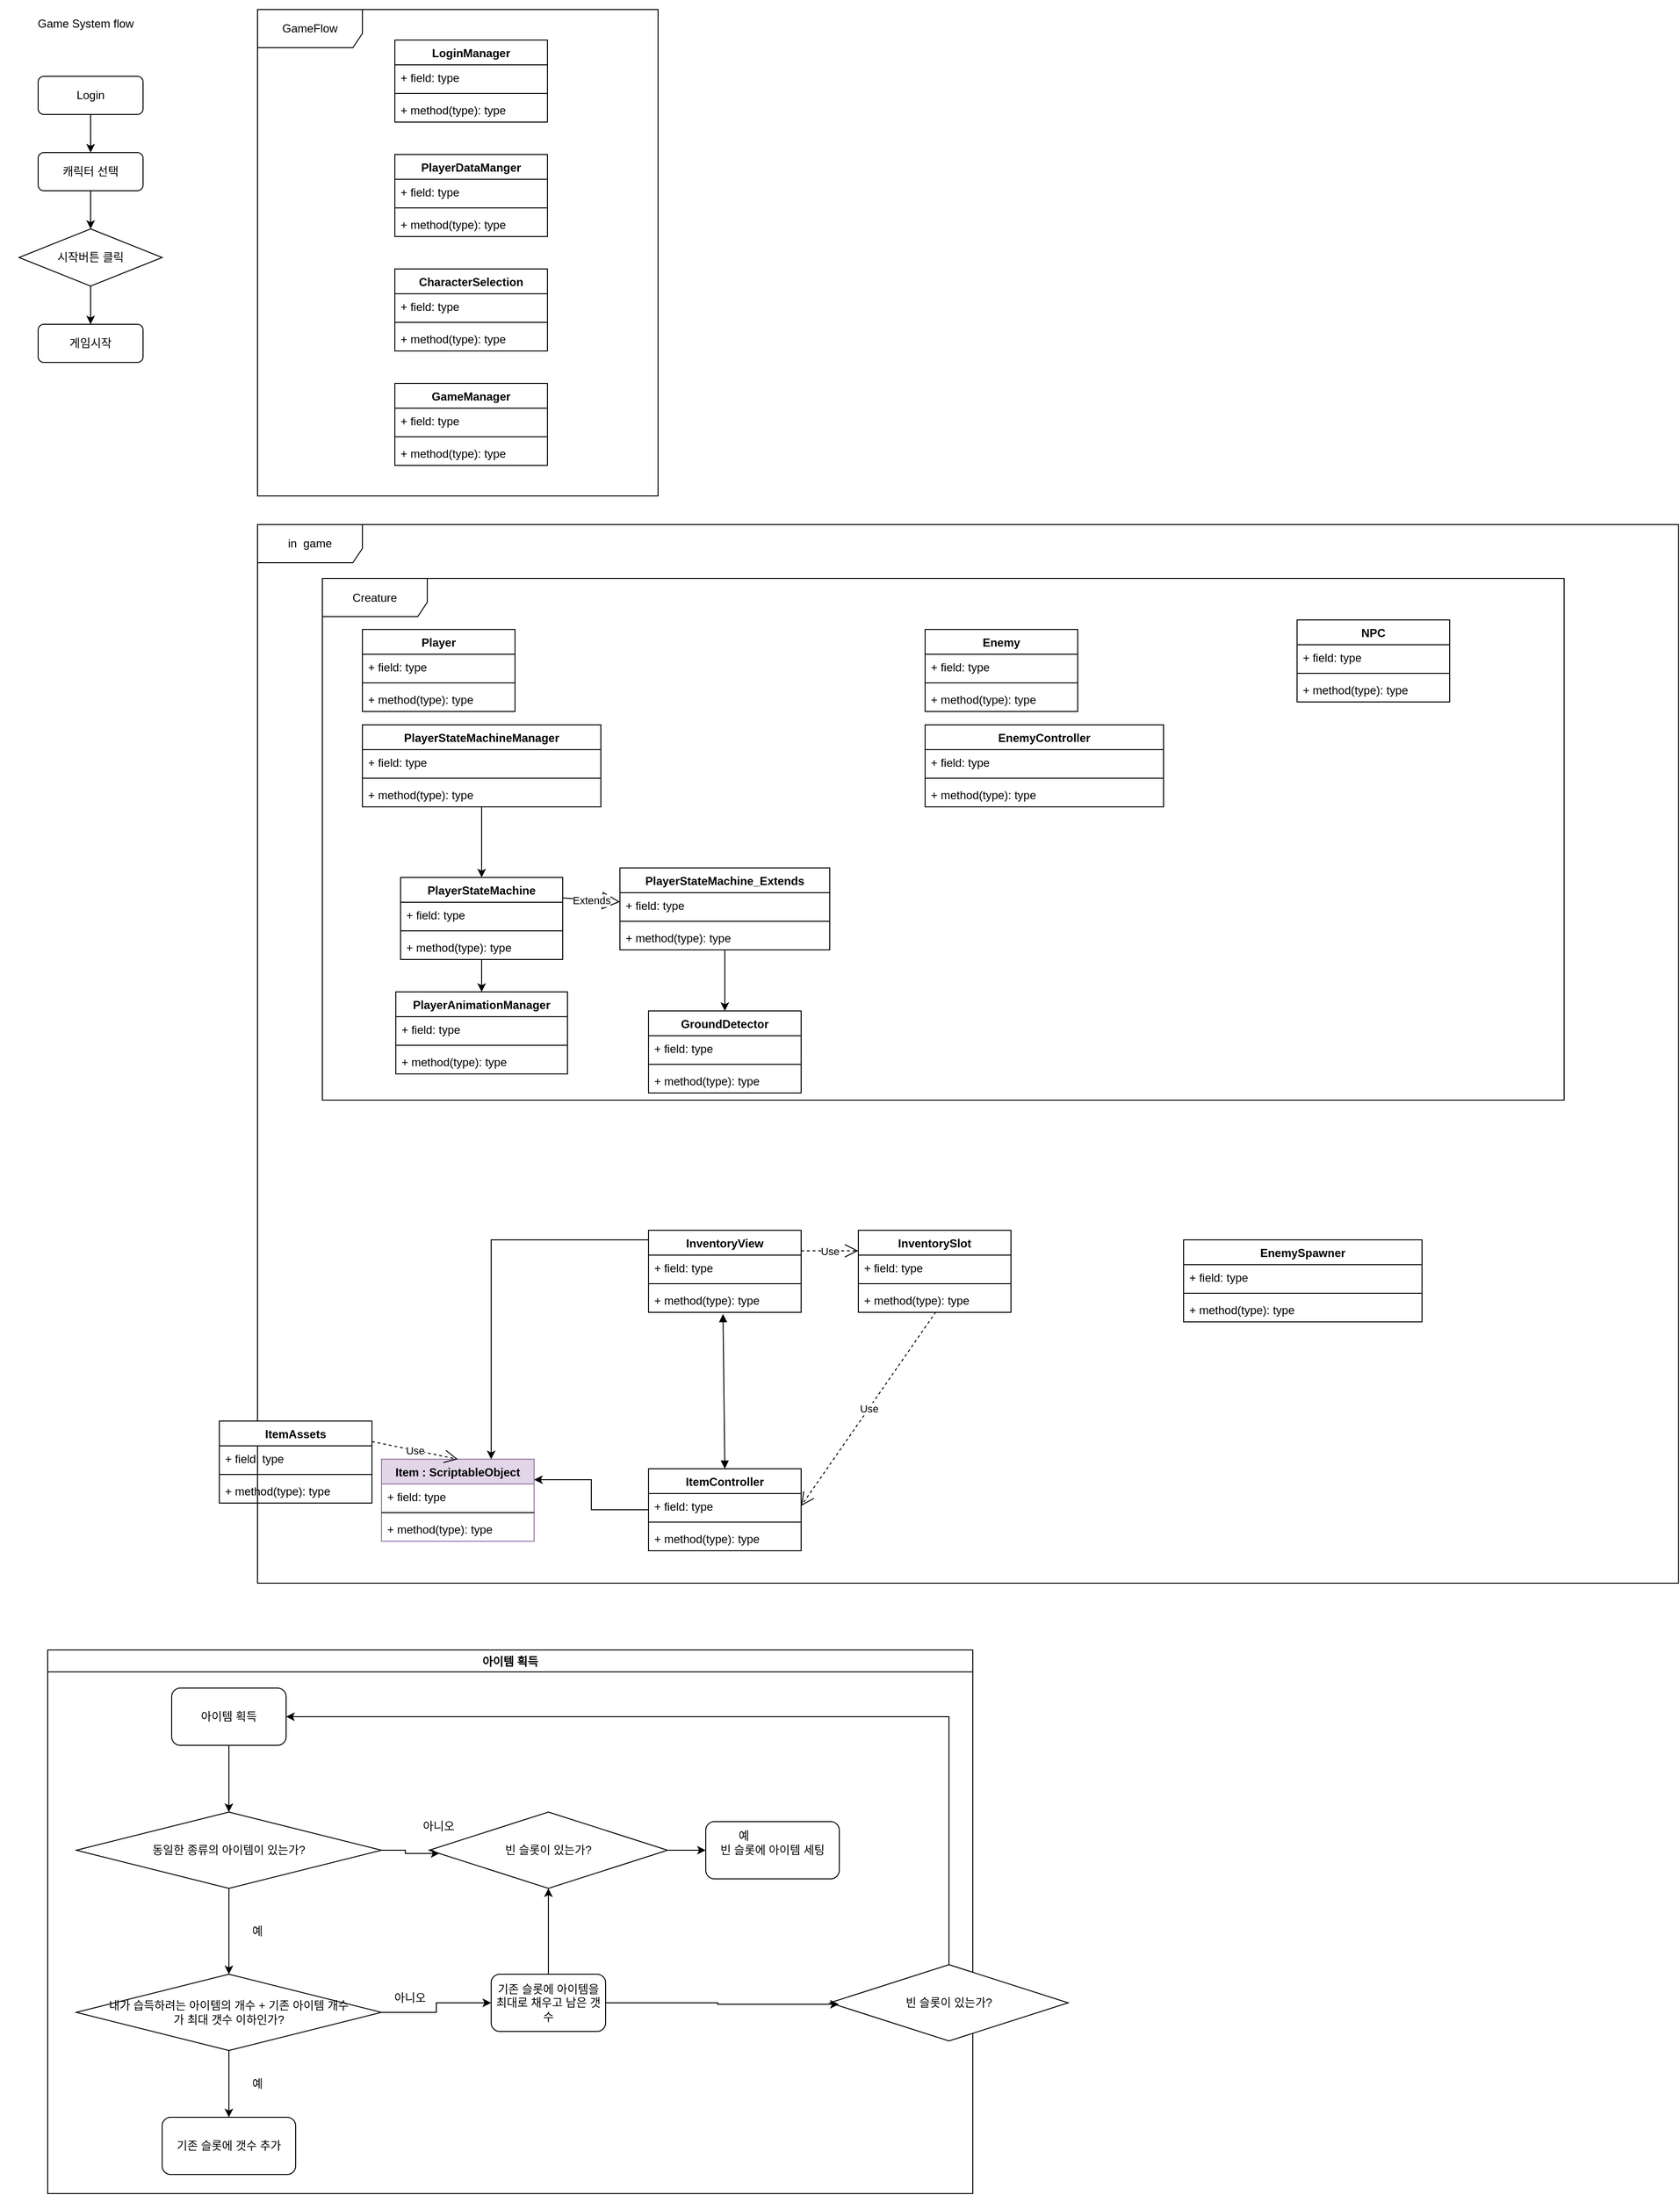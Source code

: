 <mxfile version="17.4.6" type="device"><diagram id="a5DChv7jnLbpNQii9fvB" name="Page-1"><mxGraphModel dx="920" dy="551" grid="1" gridSize="10" guides="1" tooltips="1" connect="1" arrows="1" fold="1" page="1" pageScale="1" pageWidth="827" pageHeight="1169" math="0" shadow="0"><root><mxCell id="0"/><mxCell id="1" parent="0"/><mxCell id="7rKKPBtR_wpKaob-HCHp-24" value="아이템 획득" style="swimlane;" vertex="1" parent="1"><mxGeometry x="50" y="1730" width="970" height="570" as="geometry"/></mxCell><mxCell id="7rKKPBtR_wpKaob-HCHp-29" value="빈 슬롯이 있는가?" style="rhombus;whiteSpace=wrap;html=1;" vertex="1" parent="7rKKPBtR_wpKaob-HCHp-24"><mxGeometry x="820" y="330" width="250" height="80" as="geometry"/></mxCell><mxCell id="7rKKPBtR_wpKaob-HCHp-6" value="빈 슬롯이 있는가?" style="rhombus;whiteSpace=wrap;html=1;" vertex="1" parent="7rKKPBtR_wpKaob-HCHp-24"><mxGeometry x="400" y="170" width="250" height="80" as="geometry"/></mxCell><mxCell id="7rKKPBtR_wpKaob-HCHp-15" value="빈 슬롯에 아이템 세팅" style="rounded=1;whiteSpace=wrap;html=1;" vertex="1" parent="7rKKPBtR_wpKaob-HCHp-24"><mxGeometry x="690" y="180" width="140" height="60" as="geometry"/></mxCell><mxCell id="7rKKPBtR_wpKaob-HCHp-16" style="edgeStyle=orthogonalEdgeStyle;rounded=0;orthogonalLoop=1;jettySize=auto;html=1;entryX=0;entryY=0.5;entryDx=0;entryDy=0;" edge="1" parent="7rKKPBtR_wpKaob-HCHp-24" source="7rKKPBtR_wpKaob-HCHp-6" target="7rKKPBtR_wpKaob-HCHp-15"><mxGeometry relative="1" as="geometry"/></mxCell><mxCell id="7rKKPBtR_wpKaob-HCHp-10" value="기존 슬롯에 아이템을 최대로 채우고 남은 갯수" style="rounded=1;whiteSpace=wrap;html=1;" vertex="1" parent="7rKKPBtR_wpKaob-HCHp-24"><mxGeometry x="465" y="340" width="120" height="60" as="geometry"/></mxCell><mxCell id="7rKKPBtR_wpKaob-HCHp-12" style="edgeStyle=orthogonalEdgeStyle;rounded=0;orthogonalLoop=1;jettySize=auto;html=1;entryX=0.5;entryY=1;entryDx=0;entryDy=0;" edge="1" parent="7rKKPBtR_wpKaob-HCHp-24" source="7rKKPBtR_wpKaob-HCHp-10" target="7rKKPBtR_wpKaob-HCHp-6"><mxGeometry relative="1" as="geometry"/></mxCell><mxCell id="7rKKPBtR_wpKaob-HCHp-30" style="edgeStyle=orthogonalEdgeStyle;rounded=0;orthogonalLoop=1;jettySize=auto;html=1;entryX=0.038;entryY=0.519;entryDx=0;entryDy=0;entryPerimeter=0;" edge="1" parent="7rKKPBtR_wpKaob-HCHp-24" source="7rKKPBtR_wpKaob-HCHp-10" target="7rKKPBtR_wpKaob-HCHp-29"><mxGeometry relative="1" as="geometry"/></mxCell><mxCell id="1uTLxxm6l0sIbEffH_p1-37" value="in&amp;nbsp; game" style="shape=umlFrame;whiteSpace=wrap;html=1;width=110;height=40;" parent="1" vertex="1"><mxGeometry x="270" y="550" width="1490" height="1110" as="geometry"/></mxCell><mxCell id="1uTLxxm6l0sIbEffH_p1-93" value="Creature" style="shape=umlFrame;whiteSpace=wrap;html=1;width=110;height=40;" parent="1" vertex="1"><mxGeometry x="338" y="606.5" width="1302" height="547" as="geometry"/></mxCell><mxCell id="1uTLxxm6l0sIbEffH_p1-36" value="GameFlow" style="shape=umlFrame;whiteSpace=wrap;html=1;width=110;height=40;" parent="1" vertex="1"><mxGeometry x="270" y="10" width="420" height="510" as="geometry"/></mxCell><mxCell id="1uTLxxm6l0sIbEffH_p1-5" value="Game System flow" style="text;html=1;strokeColor=none;fillColor=none;align=center;verticalAlign=middle;whiteSpace=wrap;rounded=0;" parent="1" vertex="1"><mxGeometry width="180" height="50" as="geometry"/></mxCell><mxCell id="1uTLxxm6l0sIbEffH_p1-8" value="" style="edgeStyle=orthogonalEdgeStyle;rounded=0;orthogonalLoop=1;jettySize=auto;html=1;" parent="1" source="1uTLxxm6l0sIbEffH_p1-6" target="1uTLxxm6l0sIbEffH_p1-7" edge="1"><mxGeometry relative="1" as="geometry"/></mxCell><mxCell id="1uTLxxm6l0sIbEffH_p1-6" value="Login" style="rounded=1;whiteSpace=wrap;html=1;" parent="1" vertex="1"><mxGeometry x="40" y="80" width="110" height="40" as="geometry"/></mxCell><mxCell id="1uTLxxm6l0sIbEffH_p1-10" value="" style="edgeStyle=orthogonalEdgeStyle;rounded=0;orthogonalLoop=1;jettySize=auto;html=1;" parent="1" source="1uTLxxm6l0sIbEffH_p1-7" edge="1"><mxGeometry relative="1" as="geometry"><mxPoint x="95" y="240" as="targetPoint"/></mxGeometry></mxCell><mxCell id="1uTLxxm6l0sIbEffH_p1-7" value="캐릭터 선택" style="rounded=1;whiteSpace=wrap;html=1;" parent="1" vertex="1"><mxGeometry x="40" y="160" width="110" height="40" as="geometry"/></mxCell><mxCell id="1uTLxxm6l0sIbEffH_p1-11" value="게임시작" style="rounded=1;whiteSpace=wrap;html=1;" parent="1" vertex="1"><mxGeometry x="40" y="340" width="110" height="40" as="geometry"/></mxCell><mxCell id="1uTLxxm6l0sIbEffH_p1-13" value="" style="edgeStyle=orthogonalEdgeStyle;rounded=0;orthogonalLoop=1;jettySize=auto;html=1;" parent="1" source="1uTLxxm6l0sIbEffH_p1-12" target="1uTLxxm6l0sIbEffH_p1-11" edge="1"><mxGeometry relative="1" as="geometry"/></mxCell><mxCell id="1uTLxxm6l0sIbEffH_p1-12" value="시작버튼 클릭" style="rhombus;whiteSpace=wrap;html=1;" parent="1" vertex="1"><mxGeometry x="20" y="240" width="150" height="60" as="geometry"/></mxCell><mxCell id="1uTLxxm6l0sIbEffH_p1-15" value="LoginManager" style="swimlane;fontStyle=1;align=center;verticalAlign=top;childLayout=stackLayout;horizontal=1;startSize=26;horizontalStack=0;resizeParent=1;resizeParentMax=0;resizeLast=0;collapsible=1;marginBottom=0;" parent="1" vertex="1"><mxGeometry x="414" y="42" width="160" height="86" as="geometry"/></mxCell><mxCell id="1uTLxxm6l0sIbEffH_p1-16" value="+ field: type" style="text;strokeColor=none;fillColor=none;align=left;verticalAlign=top;spacingLeft=4;spacingRight=4;overflow=hidden;rotatable=0;points=[[0,0.5],[1,0.5]];portConstraint=eastwest;" parent="1uTLxxm6l0sIbEffH_p1-15" vertex="1"><mxGeometry y="26" width="160" height="26" as="geometry"/></mxCell><mxCell id="1uTLxxm6l0sIbEffH_p1-17" value="" style="line;strokeWidth=1;fillColor=none;align=left;verticalAlign=middle;spacingTop=-1;spacingLeft=3;spacingRight=3;rotatable=0;labelPosition=right;points=[];portConstraint=eastwest;" parent="1uTLxxm6l0sIbEffH_p1-15" vertex="1"><mxGeometry y="52" width="160" height="8" as="geometry"/></mxCell><mxCell id="1uTLxxm6l0sIbEffH_p1-18" value="+ method(type): type" style="text;strokeColor=none;fillColor=none;align=left;verticalAlign=top;spacingLeft=4;spacingRight=4;overflow=hidden;rotatable=0;points=[[0,0.5],[1,0.5]];portConstraint=eastwest;" parent="1uTLxxm6l0sIbEffH_p1-15" vertex="1"><mxGeometry y="60" width="160" height="26" as="geometry"/></mxCell><mxCell id="1uTLxxm6l0sIbEffH_p1-19" value="CharacterSelection" style="swimlane;fontStyle=1;align=center;verticalAlign=top;childLayout=stackLayout;horizontal=1;startSize=26;horizontalStack=0;resizeParent=1;resizeParentMax=0;resizeLast=0;collapsible=1;marginBottom=0;" parent="1" vertex="1"><mxGeometry x="414" y="282" width="160" height="86" as="geometry"/></mxCell><mxCell id="1uTLxxm6l0sIbEffH_p1-20" value="+ field: type" style="text;strokeColor=none;fillColor=none;align=left;verticalAlign=top;spacingLeft=4;spacingRight=4;overflow=hidden;rotatable=0;points=[[0,0.5],[1,0.5]];portConstraint=eastwest;" parent="1uTLxxm6l0sIbEffH_p1-19" vertex="1"><mxGeometry y="26" width="160" height="26" as="geometry"/></mxCell><mxCell id="1uTLxxm6l0sIbEffH_p1-21" value="" style="line;strokeWidth=1;fillColor=none;align=left;verticalAlign=middle;spacingTop=-1;spacingLeft=3;spacingRight=3;rotatable=0;labelPosition=right;points=[];portConstraint=eastwest;" parent="1uTLxxm6l0sIbEffH_p1-19" vertex="1"><mxGeometry y="52" width="160" height="8" as="geometry"/></mxCell><mxCell id="1uTLxxm6l0sIbEffH_p1-22" value="+ method(type): type" style="text;strokeColor=none;fillColor=none;align=left;verticalAlign=top;spacingLeft=4;spacingRight=4;overflow=hidden;rotatable=0;points=[[0,0.5],[1,0.5]];portConstraint=eastwest;" parent="1uTLxxm6l0sIbEffH_p1-19" vertex="1"><mxGeometry y="60" width="160" height="26" as="geometry"/></mxCell><mxCell id="1uTLxxm6l0sIbEffH_p1-23" value="GameManager" style="swimlane;fontStyle=1;align=center;verticalAlign=top;childLayout=stackLayout;horizontal=1;startSize=26;horizontalStack=0;resizeParent=1;resizeParentMax=0;resizeLast=0;collapsible=1;marginBottom=0;" parent="1" vertex="1"><mxGeometry x="414" y="402" width="160" height="86" as="geometry"/></mxCell><mxCell id="1uTLxxm6l0sIbEffH_p1-24" value="+ field: type" style="text;strokeColor=none;fillColor=none;align=left;verticalAlign=top;spacingLeft=4;spacingRight=4;overflow=hidden;rotatable=0;points=[[0,0.5],[1,0.5]];portConstraint=eastwest;" parent="1uTLxxm6l0sIbEffH_p1-23" vertex="1"><mxGeometry y="26" width="160" height="26" as="geometry"/></mxCell><mxCell id="1uTLxxm6l0sIbEffH_p1-25" value="" style="line;strokeWidth=1;fillColor=none;align=left;verticalAlign=middle;spacingTop=-1;spacingLeft=3;spacingRight=3;rotatable=0;labelPosition=right;points=[];portConstraint=eastwest;" parent="1uTLxxm6l0sIbEffH_p1-23" vertex="1"><mxGeometry y="52" width="160" height="8" as="geometry"/></mxCell><mxCell id="1uTLxxm6l0sIbEffH_p1-26" value="+ method(type): type" style="text;strokeColor=none;fillColor=none;align=left;verticalAlign=top;spacingLeft=4;spacingRight=4;overflow=hidden;rotatable=0;points=[[0,0.5],[1,0.5]];portConstraint=eastwest;" parent="1uTLxxm6l0sIbEffH_p1-23" vertex="1"><mxGeometry y="60" width="160" height="26" as="geometry"/></mxCell><mxCell id="1uTLxxm6l0sIbEffH_p1-32" value="PlayerDataManger" style="swimlane;fontStyle=1;align=center;verticalAlign=top;childLayout=stackLayout;horizontal=1;startSize=26;horizontalStack=0;resizeParent=1;resizeParentMax=0;resizeLast=0;collapsible=1;marginBottom=0;" parent="1" vertex="1"><mxGeometry x="414" y="162" width="160" height="86" as="geometry"/></mxCell><mxCell id="1uTLxxm6l0sIbEffH_p1-33" value="+ field: type" style="text;strokeColor=none;fillColor=none;align=left;verticalAlign=top;spacingLeft=4;spacingRight=4;overflow=hidden;rotatable=0;points=[[0,0.5],[1,0.5]];portConstraint=eastwest;" parent="1uTLxxm6l0sIbEffH_p1-32" vertex="1"><mxGeometry y="26" width="160" height="26" as="geometry"/></mxCell><mxCell id="1uTLxxm6l0sIbEffH_p1-34" value="" style="line;strokeWidth=1;fillColor=none;align=left;verticalAlign=middle;spacingTop=-1;spacingLeft=3;spacingRight=3;rotatable=0;labelPosition=right;points=[];portConstraint=eastwest;" parent="1uTLxxm6l0sIbEffH_p1-32" vertex="1"><mxGeometry y="52" width="160" height="8" as="geometry"/></mxCell><mxCell id="1uTLxxm6l0sIbEffH_p1-35" value="+ method(type): type" style="text;strokeColor=none;fillColor=none;align=left;verticalAlign=top;spacingLeft=4;spacingRight=4;overflow=hidden;rotatable=0;points=[[0,0.5],[1,0.5]];portConstraint=eastwest;" parent="1uTLxxm6l0sIbEffH_p1-32" vertex="1"><mxGeometry y="60" width="160" height="26" as="geometry"/></mxCell><mxCell id="1uTLxxm6l0sIbEffH_p1-38" value="Player" style="swimlane;fontStyle=1;align=center;verticalAlign=top;childLayout=stackLayout;horizontal=1;startSize=26;horizontalStack=0;resizeParent=1;resizeParentMax=0;resizeLast=0;collapsible=1;marginBottom=0;" parent="1" vertex="1"><mxGeometry x="380" y="660" width="160" height="86" as="geometry"/></mxCell><mxCell id="1uTLxxm6l0sIbEffH_p1-39" value="+ field: type" style="text;strokeColor=none;fillColor=none;align=left;verticalAlign=top;spacingLeft=4;spacingRight=4;overflow=hidden;rotatable=0;points=[[0,0.5],[1,0.5]];portConstraint=eastwest;" parent="1uTLxxm6l0sIbEffH_p1-38" vertex="1"><mxGeometry y="26" width="160" height="26" as="geometry"/></mxCell><mxCell id="1uTLxxm6l0sIbEffH_p1-40" value="" style="line;strokeWidth=1;fillColor=none;align=left;verticalAlign=middle;spacingTop=-1;spacingLeft=3;spacingRight=3;rotatable=0;labelPosition=right;points=[];portConstraint=eastwest;" parent="1uTLxxm6l0sIbEffH_p1-38" vertex="1"><mxGeometry y="52" width="160" height="8" as="geometry"/></mxCell><mxCell id="1uTLxxm6l0sIbEffH_p1-41" value="+ method(type): type" style="text;strokeColor=none;fillColor=none;align=left;verticalAlign=top;spacingLeft=4;spacingRight=4;overflow=hidden;rotatable=0;points=[[0,0.5],[1,0.5]];portConstraint=eastwest;" parent="1uTLxxm6l0sIbEffH_p1-38" vertex="1"><mxGeometry y="60" width="160" height="26" as="geometry"/></mxCell><mxCell id="1uTLxxm6l0sIbEffH_p1-56" style="edgeStyle=orthogonalEdgeStyle;rounded=0;orthogonalLoop=1;jettySize=auto;html=1;entryX=0.5;entryY=0;entryDx=0;entryDy=0;" parent="1" source="1uTLxxm6l0sIbEffH_p1-42" target="1uTLxxm6l0sIbEffH_p1-46" edge="1"><mxGeometry relative="1" as="geometry"/></mxCell><mxCell id="1uTLxxm6l0sIbEffH_p1-42" value="PlayerStateMachineManager" style="swimlane;fontStyle=1;align=center;verticalAlign=top;childLayout=stackLayout;horizontal=1;startSize=26;horizontalStack=0;resizeParent=1;resizeParentMax=0;resizeLast=0;collapsible=1;marginBottom=0;" parent="1" vertex="1"><mxGeometry x="380" y="760" width="250" height="86" as="geometry"/></mxCell><mxCell id="1uTLxxm6l0sIbEffH_p1-43" value="+ field: type" style="text;strokeColor=none;fillColor=none;align=left;verticalAlign=top;spacingLeft=4;spacingRight=4;overflow=hidden;rotatable=0;points=[[0,0.5],[1,0.5]];portConstraint=eastwest;" parent="1uTLxxm6l0sIbEffH_p1-42" vertex="1"><mxGeometry y="26" width="250" height="26" as="geometry"/></mxCell><mxCell id="1uTLxxm6l0sIbEffH_p1-44" value="" style="line;strokeWidth=1;fillColor=none;align=left;verticalAlign=middle;spacingTop=-1;spacingLeft=3;spacingRight=3;rotatable=0;labelPosition=right;points=[];portConstraint=eastwest;" parent="1uTLxxm6l0sIbEffH_p1-42" vertex="1"><mxGeometry y="52" width="250" height="8" as="geometry"/></mxCell><mxCell id="1uTLxxm6l0sIbEffH_p1-45" value="+ method(type): type" style="text;strokeColor=none;fillColor=none;align=left;verticalAlign=top;spacingLeft=4;spacingRight=4;overflow=hidden;rotatable=0;points=[[0,0.5],[1,0.5]];portConstraint=eastwest;" parent="1uTLxxm6l0sIbEffH_p1-42" vertex="1"><mxGeometry y="60" width="250" height="26" as="geometry"/></mxCell><mxCell id="1uTLxxm6l0sIbEffH_p1-62" style="edgeStyle=orthogonalEdgeStyle;rounded=0;orthogonalLoop=1;jettySize=auto;html=1;" parent="1" source="1uTLxxm6l0sIbEffH_p1-46" target="1uTLxxm6l0sIbEffH_p1-57" edge="1"><mxGeometry relative="1" as="geometry"/></mxCell><mxCell id="1uTLxxm6l0sIbEffH_p1-46" value="PlayerStateMachine" style="swimlane;fontStyle=1;align=center;verticalAlign=top;childLayout=stackLayout;horizontal=1;startSize=26;horizontalStack=0;resizeParent=1;resizeParentMax=0;resizeLast=0;collapsible=1;marginBottom=0;" parent="1" vertex="1"><mxGeometry x="420" y="920" width="170" height="86" as="geometry"/></mxCell><mxCell id="1uTLxxm6l0sIbEffH_p1-47" value="+ field: type" style="text;strokeColor=none;fillColor=none;align=left;verticalAlign=top;spacingLeft=4;spacingRight=4;overflow=hidden;rotatable=0;points=[[0,0.5],[1,0.5]];portConstraint=eastwest;" parent="1uTLxxm6l0sIbEffH_p1-46" vertex="1"><mxGeometry y="26" width="170" height="26" as="geometry"/></mxCell><mxCell id="1uTLxxm6l0sIbEffH_p1-48" value="" style="line;strokeWidth=1;fillColor=none;align=left;verticalAlign=middle;spacingTop=-1;spacingLeft=3;spacingRight=3;rotatable=0;labelPosition=right;points=[];portConstraint=eastwest;" parent="1uTLxxm6l0sIbEffH_p1-46" vertex="1"><mxGeometry y="52" width="170" height="8" as="geometry"/></mxCell><mxCell id="1uTLxxm6l0sIbEffH_p1-49" value="+ method(type): type" style="text;strokeColor=none;fillColor=none;align=left;verticalAlign=top;spacingLeft=4;spacingRight=4;overflow=hidden;rotatable=0;points=[[0,0.5],[1,0.5]];portConstraint=eastwest;" parent="1uTLxxm6l0sIbEffH_p1-46" vertex="1"><mxGeometry y="60" width="170" height="26" as="geometry"/></mxCell><mxCell id="1uTLxxm6l0sIbEffH_p1-72" style="edgeStyle=orthogonalEdgeStyle;rounded=0;orthogonalLoop=1;jettySize=auto;html=1;entryX=0.5;entryY=0;entryDx=0;entryDy=0;" parent="1" source="1uTLxxm6l0sIbEffH_p1-50" target="1uTLxxm6l0sIbEffH_p1-63" edge="1"><mxGeometry relative="1" as="geometry"/></mxCell><mxCell id="1uTLxxm6l0sIbEffH_p1-50" value="PlayerStateMachine_Extends" style="swimlane;fontStyle=1;align=center;verticalAlign=top;childLayout=stackLayout;horizontal=1;startSize=26;horizontalStack=0;resizeParent=1;resizeParentMax=0;resizeLast=0;collapsible=1;marginBottom=0;" parent="1" vertex="1"><mxGeometry x="650" y="910" width="220" height="86" as="geometry"/></mxCell><mxCell id="1uTLxxm6l0sIbEffH_p1-51" value="+ field: type" style="text;strokeColor=none;fillColor=none;align=left;verticalAlign=top;spacingLeft=4;spacingRight=4;overflow=hidden;rotatable=0;points=[[0,0.5],[1,0.5]];portConstraint=eastwest;" parent="1uTLxxm6l0sIbEffH_p1-50" vertex="1"><mxGeometry y="26" width="220" height="26" as="geometry"/></mxCell><mxCell id="1uTLxxm6l0sIbEffH_p1-52" value="" style="line;strokeWidth=1;fillColor=none;align=left;verticalAlign=middle;spacingTop=-1;spacingLeft=3;spacingRight=3;rotatable=0;labelPosition=right;points=[];portConstraint=eastwest;" parent="1uTLxxm6l0sIbEffH_p1-50" vertex="1"><mxGeometry y="52" width="220" height="8" as="geometry"/></mxCell><mxCell id="1uTLxxm6l0sIbEffH_p1-53" value="+ method(type): type" style="text;strokeColor=none;fillColor=none;align=left;verticalAlign=top;spacingLeft=4;spacingRight=4;overflow=hidden;rotatable=0;points=[[0,0.5],[1,0.5]];portConstraint=eastwest;" parent="1uTLxxm6l0sIbEffH_p1-50" vertex="1"><mxGeometry y="60" width="220" height="26" as="geometry"/></mxCell><mxCell id="1uTLxxm6l0sIbEffH_p1-54" value="Extends" style="endArrow=block;endSize=16;endFill=0;html=1;rounded=0;exitX=1;exitY=0.25;exitDx=0;exitDy=0;" parent="1" source="1uTLxxm6l0sIbEffH_p1-46" target="1uTLxxm6l0sIbEffH_p1-50" edge="1"><mxGeometry width="160" relative="1" as="geometry"><mxPoint x="630" y="900" as="sourcePoint"/><mxPoint x="790" y="900" as="targetPoint"/></mxGeometry></mxCell><mxCell id="1uTLxxm6l0sIbEffH_p1-57" value="PlayerAnimationManager" style="swimlane;fontStyle=1;align=center;verticalAlign=top;childLayout=stackLayout;horizontal=1;startSize=26;horizontalStack=0;resizeParent=1;resizeParentMax=0;resizeLast=0;collapsible=1;marginBottom=0;" parent="1" vertex="1"><mxGeometry x="415" y="1040" width="180" height="86" as="geometry"/></mxCell><mxCell id="1uTLxxm6l0sIbEffH_p1-58" value="+ field: type" style="text;strokeColor=none;fillColor=none;align=left;verticalAlign=top;spacingLeft=4;spacingRight=4;overflow=hidden;rotatable=0;points=[[0,0.5],[1,0.5]];portConstraint=eastwest;" parent="1uTLxxm6l0sIbEffH_p1-57" vertex="1"><mxGeometry y="26" width="180" height="26" as="geometry"/></mxCell><mxCell id="1uTLxxm6l0sIbEffH_p1-59" value="" style="line;strokeWidth=1;fillColor=none;align=left;verticalAlign=middle;spacingTop=-1;spacingLeft=3;spacingRight=3;rotatable=0;labelPosition=right;points=[];portConstraint=eastwest;" parent="1uTLxxm6l0sIbEffH_p1-57" vertex="1"><mxGeometry y="52" width="180" height="8" as="geometry"/></mxCell><mxCell id="1uTLxxm6l0sIbEffH_p1-60" value="+ method(type): type" style="text;strokeColor=none;fillColor=none;align=left;verticalAlign=top;spacingLeft=4;spacingRight=4;overflow=hidden;rotatable=0;points=[[0,0.5],[1,0.5]];portConstraint=eastwest;" parent="1uTLxxm6l0sIbEffH_p1-57" vertex="1"><mxGeometry y="60" width="180" height="26" as="geometry"/></mxCell><mxCell id="1uTLxxm6l0sIbEffH_p1-63" value="GroundDetector" style="swimlane;fontStyle=1;align=center;verticalAlign=top;childLayout=stackLayout;horizontal=1;startSize=26;horizontalStack=0;resizeParent=1;resizeParentMax=0;resizeLast=0;collapsible=1;marginBottom=0;" parent="1" vertex="1"><mxGeometry x="680" y="1060" width="160" height="86" as="geometry"/></mxCell><mxCell id="1uTLxxm6l0sIbEffH_p1-64" value="+ field: type" style="text;strokeColor=none;fillColor=none;align=left;verticalAlign=top;spacingLeft=4;spacingRight=4;overflow=hidden;rotatable=0;points=[[0,0.5],[1,0.5]];portConstraint=eastwest;" parent="1uTLxxm6l0sIbEffH_p1-63" vertex="1"><mxGeometry y="26" width="160" height="26" as="geometry"/></mxCell><mxCell id="1uTLxxm6l0sIbEffH_p1-65" value="" style="line;strokeWidth=1;fillColor=none;align=left;verticalAlign=middle;spacingTop=-1;spacingLeft=3;spacingRight=3;rotatable=0;labelPosition=right;points=[];portConstraint=eastwest;" parent="1uTLxxm6l0sIbEffH_p1-63" vertex="1"><mxGeometry y="52" width="160" height="8" as="geometry"/></mxCell><mxCell id="1uTLxxm6l0sIbEffH_p1-66" value="+ method(type): type" style="text;strokeColor=none;fillColor=none;align=left;verticalAlign=top;spacingLeft=4;spacingRight=4;overflow=hidden;rotatable=0;points=[[0,0.5],[1,0.5]];portConstraint=eastwest;" parent="1uTLxxm6l0sIbEffH_p1-63" vertex="1"><mxGeometry y="60" width="160" height="26" as="geometry"/></mxCell><mxCell id="1uTLxxm6l0sIbEffH_p1-73" value="Enemy" style="swimlane;fontStyle=1;align=center;verticalAlign=top;childLayout=stackLayout;horizontal=1;startSize=26;horizontalStack=0;resizeParent=1;resizeParentMax=0;resizeLast=0;collapsible=1;marginBottom=0;" parent="1" vertex="1"><mxGeometry x="970" y="660" width="160" height="86" as="geometry"/></mxCell><mxCell id="1uTLxxm6l0sIbEffH_p1-74" value="+ field: type" style="text;strokeColor=none;fillColor=none;align=left;verticalAlign=top;spacingLeft=4;spacingRight=4;overflow=hidden;rotatable=0;points=[[0,0.5],[1,0.5]];portConstraint=eastwest;" parent="1uTLxxm6l0sIbEffH_p1-73" vertex="1"><mxGeometry y="26" width="160" height="26" as="geometry"/></mxCell><mxCell id="1uTLxxm6l0sIbEffH_p1-75" value="" style="line;strokeWidth=1;fillColor=none;align=left;verticalAlign=middle;spacingTop=-1;spacingLeft=3;spacingRight=3;rotatable=0;labelPosition=right;points=[];portConstraint=eastwest;" parent="1uTLxxm6l0sIbEffH_p1-73" vertex="1"><mxGeometry y="52" width="160" height="8" as="geometry"/></mxCell><mxCell id="1uTLxxm6l0sIbEffH_p1-76" value="+ method(type): type" style="text;strokeColor=none;fillColor=none;align=left;verticalAlign=top;spacingLeft=4;spacingRight=4;overflow=hidden;rotatable=0;points=[[0,0.5],[1,0.5]];portConstraint=eastwest;" parent="1uTLxxm6l0sIbEffH_p1-73" vertex="1"><mxGeometry y="60" width="160" height="26" as="geometry"/></mxCell><mxCell id="1uTLxxm6l0sIbEffH_p1-77" value="EnemyController" style="swimlane;fontStyle=1;align=center;verticalAlign=top;childLayout=stackLayout;horizontal=1;startSize=26;horizontalStack=0;resizeParent=1;resizeParentMax=0;resizeLast=0;collapsible=1;marginBottom=0;" parent="1" vertex="1"><mxGeometry x="970" y="760" width="250" height="86" as="geometry"/></mxCell><mxCell id="1uTLxxm6l0sIbEffH_p1-78" value="+ field: type" style="text;strokeColor=none;fillColor=none;align=left;verticalAlign=top;spacingLeft=4;spacingRight=4;overflow=hidden;rotatable=0;points=[[0,0.5],[1,0.5]];portConstraint=eastwest;" parent="1uTLxxm6l0sIbEffH_p1-77" vertex="1"><mxGeometry y="26" width="250" height="26" as="geometry"/></mxCell><mxCell id="1uTLxxm6l0sIbEffH_p1-79" value="" style="line;strokeWidth=1;fillColor=none;align=left;verticalAlign=middle;spacingTop=-1;spacingLeft=3;spacingRight=3;rotatable=0;labelPosition=right;points=[];portConstraint=eastwest;" parent="1uTLxxm6l0sIbEffH_p1-77" vertex="1"><mxGeometry y="52" width="250" height="8" as="geometry"/></mxCell><mxCell id="1uTLxxm6l0sIbEffH_p1-80" value="+ method(type): type" style="text;strokeColor=none;fillColor=none;align=left;verticalAlign=top;spacingLeft=4;spacingRight=4;overflow=hidden;rotatable=0;points=[[0,0.5],[1,0.5]];portConstraint=eastwest;" parent="1uTLxxm6l0sIbEffH_p1-77" vertex="1"><mxGeometry y="60" width="250" height="26" as="geometry"/></mxCell><mxCell id="1uTLxxm6l0sIbEffH_p1-89" value="NPC" style="swimlane;fontStyle=1;align=center;verticalAlign=top;childLayout=stackLayout;horizontal=1;startSize=26;horizontalStack=0;resizeParent=1;resizeParentMax=0;resizeLast=0;collapsible=1;marginBottom=0;" parent="1" vertex="1"><mxGeometry x="1360" y="650" width="160" height="86" as="geometry"/></mxCell><mxCell id="1uTLxxm6l0sIbEffH_p1-90" value="+ field: type" style="text;strokeColor=none;fillColor=none;align=left;verticalAlign=top;spacingLeft=4;spacingRight=4;overflow=hidden;rotatable=0;points=[[0,0.5],[1,0.5]];portConstraint=eastwest;" parent="1uTLxxm6l0sIbEffH_p1-89" vertex="1"><mxGeometry y="26" width="160" height="26" as="geometry"/></mxCell><mxCell id="1uTLxxm6l0sIbEffH_p1-91" value="" style="line;strokeWidth=1;fillColor=none;align=left;verticalAlign=middle;spacingTop=-1;spacingLeft=3;spacingRight=3;rotatable=0;labelPosition=right;points=[];portConstraint=eastwest;" parent="1uTLxxm6l0sIbEffH_p1-89" vertex="1"><mxGeometry y="52" width="160" height="8" as="geometry"/></mxCell><mxCell id="1uTLxxm6l0sIbEffH_p1-92" value="+ method(type): type" style="text;strokeColor=none;fillColor=none;align=left;verticalAlign=top;spacingLeft=4;spacingRight=4;overflow=hidden;rotatable=0;points=[[0,0.5],[1,0.5]];portConstraint=eastwest;" parent="1uTLxxm6l0sIbEffH_p1-89" vertex="1"><mxGeometry y="60" width="160" height="26" as="geometry"/></mxCell><mxCell id="1uTLxxm6l0sIbEffH_p1-94" value="Item : ScriptableObject" style="swimlane;fontStyle=1;align=center;verticalAlign=top;childLayout=stackLayout;horizontal=1;startSize=26;horizontalStack=0;resizeParent=1;resizeParentMax=0;resizeLast=0;collapsible=1;marginBottom=0;fillColor=#e1d5e7;strokeColor=#9673a6;" parent="1" vertex="1"><mxGeometry x="400" y="1530" width="160" height="86" as="geometry"/></mxCell><mxCell id="1uTLxxm6l0sIbEffH_p1-95" value="+ field: type" style="text;strokeColor=none;fillColor=none;align=left;verticalAlign=top;spacingLeft=4;spacingRight=4;overflow=hidden;rotatable=0;points=[[0,0.5],[1,0.5]];portConstraint=eastwest;" parent="1uTLxxm6l0sIbEffH_p1-94" vertex="1"><mxGeometry y="26" width="160" height="26" as="geometry"/></mxCell><mxCell id="1uTLxxm6l0sIbEffH_p1-96" value="" style="line;strokeWidth=1;fillColor=none;align=left;verticalAlign=middle;spacingTop=-1;spacingLeft=3;spacingRight=3;rotatable=0;labelPosition=right;points=[];portConstraint=eastwest;" parent="1uTLxxm6l0sIbEffH_p1-94" vertex="1"><mxGeometry y="52" width="160" height="8" as="geometry"/></mxCell><mxCell id="1uTLxxm6l0sIbEffH_p1-97" value="+ method(type): type" style="text;strokeColor=none;fillColor=none;align=left;verticalAlign=top;spacingLeft=4;spacingRight=4;overflow=hidden;rotatable=0;points=[[0,0.5],[1,0.5]];portConstraint=eastwest;" parent="1uTLxxm6l0sIbEffH_p1-94" vertex="1"><mxGeometry y="60" width="160" height="26" as="geometry"/></mxCell><mxCell id="zM548Q71vYUBYyEbWTmm-1" style="edgeStyle=orthogonalEdgeStyle;rounded=0;orthogonalLoop=1;jettySize=auto;html=1;" parent="1" source="1uTLxxm6l0sIbEffH_p1-102" target="1uTLxxm6l0sIbEffH_p1-94" edge="1"><mxGeometry relative="1" as="geometry"><Array as="points"><mxPoint x="515" y="1300"/></Array></mxGeometry></mxCell><mxCell id="1uTLxxm6l0sIbEffH_p1-102" value="InventoryView" style="swimlane;fontStyle=1;align=center;verticalAlign=top;childLayout=stackLayout;horizontal=1;startSize=26;horizontalStack=0;resizeParent=1;resizeParentMax=0;resizeLast=0;collapsible=1;marginBottom=0;" parent="1" vertex="1"><mxGeometry x="680" y="1290" width="160" height="86" as="geometry"/></mxCell><mxCell id="1uTLxxm6l0sIbEffH_p1-103" value="+ field: type" style="text;strokeColor=none;fillColor=none;align=left;verticalAlign=top;spacingLeft=4;spacingRight=4;overflow=hidden;rotatable=0;points=[[0,0.5],[1,0.5]];portConstraint=eastwest;" parent="1uTLxxm6l0sIbEffH_p1-102" vertex="1"><mxGeometry y="26" width="160" height="26" as="geometry"/></mxCell><mxCell id="1uTLxxm6l0sIbEffH_p1-104" value="" style="line;strokeWidth=1;fillColor=none;align=left;verticalAlign=middle;spacingTop=-1;spacingLeft=3;spacingRight=3;rotatable=0;labelPosition=right;points=[];portConstraint=eastwest;" parent="1uTLxxm6l0sIbEffH_p1-102" vertex="1"><mxGeometry y="52" width="160" height="8" as="geometry"/></mxCell><mxCell id="1uTLxxm6l0sIbEffH_p1-105" value="+ method(type): type" style="text;strokeColor=none;fillColor=none;align=left;verticalAlign=top;spacingLeft=4;spacingRight=4;overflow=hidden;rotatable=0;points=[[0,0.5],[1,0.5]];portConstraint=eastwest;" parent="1uTLxxm6l0sIbEffH_p1-102" vertex="1"><mxGeometry y="60" width="160" height="26" as="geometry"/></mxCell><mxCell id="1uTLxxm6l0sIbEffH_p1-112" style="edgeStyle=orthogonalEdgeStyle;rounded=0;orthogonalLoop=1;jettySize=auto;html=1;entryX=1;entryY=0.25;entryDx=0;entryDy=0;" parent="1" source="1uTLxxm6l0sIbEffH_p1-106" target="1uTLxxm6l0sIbEffH_p1-94" edge="1"><mxGeometry relative="1" as="geometry"/></mxCell><mxCell id="1uTLxxm6l0sIbEffH_p1-106" value="ItemController" style="swimlane;fontStyle=1;align=center;verticalAlign=top;childLayout=stackLayout;horizontal=1;startSize=26;horizontalStack=0;resizeParent=1;resizeParentMax=0;resizeLast=0;collapsible=1;marginBottom=0;" parent="1" vertex="1"><mxGeometry x="680" y="1540" width="160" height="86" as="geometry"/></mxCell><mxCell id="1uTLxxm6l0sIbEffH_p1-107" value="+ field: type" style="text;strokeColor=none;fillColor=none;align=left;verticalAlign=top;spacingLeft=4;spacingRight=4;overflow=hidden;rotatable=0;points=[[0,0.5],[1,0.5]];portConstraint=eastwest;" parent="1uTLxxm6l0sIbEffH_p1-106" vertex="1"><mxGeometry y="26" width="160" height="26" as="geometry"/></mxCell><mxCell id="1uTLxxm6l0sIbEffH_p1-108" value="" style="line;strokeWidth=1;fillColor=none;align=left;verticalAlign=middle;spacingTop=-1;spacingLeft=3;spacingRight=3;rotatable=0;labelPosition=right;points=[];portConstraint=eastwest;" parent="1uTLxxm6l0sIbEffH_p1-106" vertex="1"><mxGeometry y="52" width="160" height="8" as="geometry"/></mxCell><mxCell id="1uTLxxm6l0sIbEffH_p1-109" value="+ method(type): type" style="text;strokeColor=none;fillColor=none;align=left;verticalAlign=top;spacingLeft=4;spacingRight=4;overflow=hidden;rotatable=0;points=[[0,0.5],[1,0.5]];portConstraint=eastwest;" parent="1uTLxxm6l0sIbEffH_p1-106" vertex="1"><mxGeometry y="60" width="160" height="26" as="geometry"/></mxCell><mxCell id="1uTLxxm6l0sIbEffH_p1-111" value="" style="endArrow=block;startArrow=block;endFill=1;startFill=1;html=1;rounded=0;entryX=0.488;entryY=1.068;entryDx=0;entryDy=0;entryPerimeter=0;exitX=0.5;exitY=0;exitDx=0;exitDy=0;" parent="1" source="1uTLxxm6l0sIbEffH_p1-106" target="1uTLxxm6l0sIbEffH_p1-105" edge="1"><mxGeometry width="160" relative="1" as="geometry"><mxPoint x="550" y="1390" as="sourcePoint"/><mxPoint x="710" y="1390" as="targetPoint"/></mxGeometry></mxCell><mxCell id="1uTLxxm6l0sIbEffH_p1-114" value="InventorySlot" style="swimlane;fontStyle=1;align=center;verticalAlign=top;childLayout=stackLayout;horizontal=1;startSize=26;horizontalStack=0;resizeParent=1;resizeParentMax=0;resizeLast=0;collapsible=1;marginBottom=0;" parent="1" vertex="1"><mxGeometry x="900" y="1290" width="160" height="86" as="geometry"/></mxCell><mxCell id="1uTLxxm6l0sIbEffH_p1-115" value="+ field: type" style="text;strokeColor=none;fillColor=none;align=left;verticalAlign=top;spacingLeft=4;spacingRight=4;overflow=hidden;rotatable=0;points=[[0,0.5],[1,0.5]];portConstraint=eastwest;" parent="1uTLxxm6l0sIbEffH_p1-114" vertex="1"><mxGeometry y="26" width="160" height="26" as="geometry"/></mxCell><mxCell id="1uTLxxm6l0sIbEffH_p1-116" value="" style="line;strokeWidth=1;fillColor=none;align=left;verticalAlign=middle;spacingTop=-1;spacingLeft=3;spacingRight=3;rotatable=0;labelPosition=right;points=[];portConstraint=eastwest;" parent="1uTLxxm6l0sIbEffH_p1-114" vertex="1"><mxGeometry y="52" width="160" height="8" as="geometry"/></mxCell><mxCell id="1uTLxxm6l0sIbEffH_p1-117" value="+ method(type): type" style="text;strokeColor=none;fillColor=none;align=left;verticalAlign=top;spacingLeft=4;spacingRight=4;overflow=hidden;rotatable=0;points=[[0,0.5],[1,0.5]];portConstraint=eastwest;" parent="1uTLxxm6l0sIbEffH_p1-114" vertex="1"><mxGeometry y="60" width="160" height="26" as="geometry"/></mxCell><mxCell id="1uTLxxm6l0sIbEffH_p1-118" value="Use" style="endArrow=open;endSize=12;dashed=1;html=1;rounded=0;exitX=1;exitY=0.25;exitDx=0;exitDy=0;entryX=0;entryY=0.25;entryDx=0;entryDy=0;" parent="1" source="1uTLxxm6l0sIbEffH_p1-102" target="1uTLxxm6l0sIbEffH_p1-114" edge="1"><mxGeometry width="160" relative="1" as="geometry"><mxPoint x="790" y="1420" as="sourcePoint"/><mxPoint x="950" y="1420" as="targetPoint"/></mxGeometry></mxCell><mxCell id="1uTLxxm6l0sIbEffH_p1-119" value="Use" style="endArrow=open;endSize=12;dashed=1;html=1;rounded=0;exitX=0.508;exitY=0.983;exitDx=0;exitDy=0;exitPerimeter=0;entryX=1;entryY=0.5;entryDx=0;entryDy=0;" parent="1" source="1uTLxxm6l0sIbEffH_p1-117" target="1uTLxxm6l0sIbEffH_p1-107" edge="1"><mxGeometry width="160" relative="1" as="geometry"><mxPoint x="790" y="1420" as="sourcePoint"/><mxPoint x="950" y="1420" as="targetPoint"/></mxGeometry></mxCell><mxCell id="1uTLxxm6l0sIbEffH_p1-120" value="EnemySpawner" style="swimlane;fontStyle=1;align=center;verticalAlign=top;childLayout=stackLayout;horizontal=1;startSize=26;horizontalStack=0;resizeParent=1;resizeParentMax=0;resizeLast=0;collapsible=1;marginBottom=0;" parent="1" vertex="1"><mxGeometry x="1241" y="1300" width="250" height="86" as="geometry"/></mxCell><mxCell id="1uTLxxm6l0sIbEffH_p1-121" value="+ field: type" style="text;strokeColor=none;fillColor=none;align=left;verticalAlign=top;spacingLeft=4;spacingRight=4;overflow=hidden;rotatable=0;points=[[0,0.5],[1,0.5]];portConstraint=eastwest;" parent="1uTLxxm6l0sIbEffH_p1-120" vertex="1"><mxGeometry y="26" width="250" height="26" as="geometry"/></mxCell><mxCell id="1uTLxxm6l0sIbEffH_p1-122" value="" style="line;strokeWidth=1;fillColor=none;align=left;verticalAlign=middle;spacingTop=-1;spacingLeft=3;spacingRight=3;rotatable=0;labelPosition=right;points=[];portConstraint=eastwest;" parent="1uTLxxm6l0sIbEffH_p1-120" vertex="1"><mxGeometry y="52" width="250" height="8" as="geometry"/></mxCell><mxCell id="1uTLxxm6l0sIbEffH_p1-123" value="+ method(type): type" style="text;strokeColor=none;fillColor=none;align=left;verticalAlign=top;spacingLeft=4;spacingRight=4;overflow=hidden;rotatable=0;points=[[0,0.5],[1,0.5]];portConstraint=eastwest;" parent="1uTLxxm6l0sIbEffH_p1-120" vertex="1"><mxGeometry y="60" width="250" height="26" as="geometry"/></mxCell><mxCell id="1uTLxxm6l0sIbEffH_p1-124" value="ItemAssets" style="swimlane;fontStyle=1;align=center;verticalAlign=top;childLayout=stackLayout;horizontal=1;startSize=26;horizontalStack=0;resizeParent=1;resizeParentMax=0;resizeLast=0;collapsible=1;marginBottom=0;" parent="1" vertex="1"><mxGeometry x="230" y="1490" width="160" height="86" as="geometry"/></mxCell><mxCell id="1uTLxxm6l0sIbEffH_p1-125" value="+ field: type" style="text;strokeColor=none;fillColor=none;align=left;verticalAlign=top;spacingLeft=4;spacingRight=4;overflow=hidden;rotatable=0;points=[[0,0.5],[1,0.5]];portConstraint=eastwest;" parent="1uTLxxm6l0sIbEffH_p1-124" vertex="1"><mxGeometry y="26" width="160" height="26" as="geometry"/></mxCell><mxCell id="1uTLxxm6l0sIbEffH_p1-126" value="" style="line;strokeWidth=1;fillColor=none;align=left;verticalAlign=middle;spacingTop=-1;spacingLeft=3;spacingRight=3;rotatable=0;labelPosition=right;points=[];portConstraint=eastwest;" parent="1uTLxxm6l0sIbEffH_p1-124" vertex="1"><mxGeometry y="52" width="160" height="8" as="geometry"/></mxCell><mxCell id="1uTLxxm6l0sIbEffH_p1-127" value="+ method(type): type" style="text;strokeColor=none;fillColor=none;align=left;verticalAlign=top;spacingLeft=4;spacingRight=4;overflow=hidden;rotatable=0;points=[[0,0.5],[1,0.5]];portConstraint=eastwest;" parent="1uTLxxm6l0sIbEffH_p1-124" vertex="1"><mxGeometry y="60" width="160" height="26" as="geometry"/></mxCell><mxCell id="1uTLxxm6l0sIbEffH_p1-128" value="Use" style="endArrow=open;endSize=12;dashed=1;html=1;rounded=0;exitX=1;exitY=0.25;exitDx=0;exitDy=0;entryX=0.5;entryY=0;entryDx=0;entryDy=0;" parent="1" source="1uTLxxm6l0sIbEffH_p1-124" target="1uTLxxm6l0sIbEffH_p1-94" edge="1"><mxGeometry width="160" relative="1" as="geometry"><mxPoint x="510" y="1430" as="sourcePoint"/><mxPoint x="670" y="1430" as="targetPoint"/></mxGeometry></mxCell><mxCell id="7rKKPBtR_wpKaob-HCHp-7" style="edgeStyle=orthogonalEdgeStyle;rounded=0;orthogonalLoop=1;jettySize=auto;html=1;entryX=0.5;entryY=0;entryDx=0;entryDy=0;" edge="1" parent="1" source="7rKKPBtR_wpKaob-HCHp-1" target="7rKKPBtR_wpKaob-HCHp-4"><mxGeometry relative="1" as="geometry"/></mxCell><mxCell id="7rKKPBtR_wpKaob-HCHp-1" value="아이템 획득" style="rounded=1;whiteSpace=wrap;html=1;" vertex="1" parent="1"><mxGeometry x="180" y="1770" width="120" height="60" as="geometry"/></mxCell><mxCell id="7rKKPBtR_wpKaob-HCHp-8" style="edgeStyle=orthogonalEdgeStyle;rounded=0;orthogonalLoop=1;jettySize=auto;html=1;" edge="1" parent="1" source="7rKKPBtR_wpKaob-HCHp-4" target="7rKKPBtR_wpKaob-HCHp-5"><mxGeometry relative="1" as="geometry"/></mxCell><mxCell id="7rKKPBtR_wpKaob-HCHp-9" style="edgeStyle=orthogonalEdgeStyle;rounded=0;orthogonalLoop=1;jettySize=auto;html=1;entryX=0.043;entryY=0.542;entryDx=0;entryDy=0;entryPerimeter=0;" edge="1" parent="1" source="7rKKPBtR_wpKaob-HCHp-4" target="7rKKPBtR_wpKaob-HCHp-6"><mxGeometry relative="1" as="geometry"/></mxCell><mxCell id="7rKKPBtR_wpKaob-HCHp-4" value="동일한 종류의 아이템이 있는가?" style="rhombus;whiteSpace=wrap;html=1;" vertex="1" parent="1"><mxGeometry x="80" y="1900" width="320" height="80" as="geometry"/></mxCell><mxCell id="7rKKPBtR_wpKaob-HCHp-11" style="edgeStyle=orthogonalEdgeStyle;rounded=0;orthogonalLoop=1;jettySize=auto;html=1;entryX=0;entryY=0.5;entryDx=0;entryDy=0;" edge="1" parent="1" source="7rKKPBtR_wpKaob-HCHp-5" target="7rKKPBtR_wpKaob-HCHp-10"><mxGeometry relative="1" as="geometry"/></mxCell><mxCell id="7rKKPBtR_wpKaob-HCHp-22" style="edgeStyle=orthogonalEdgeStyle;rounded=0;orthogonalLoop=1;jettySize=auto;html=1;entryX=0.5;entryY=0;entryDx=0;entryDy=0;" edge="1" parent="1" source="7rKKPBtR_wpKaob-HCHp-5" target="7rKKPBtR_wpKaob-HCHp-21"><mxGeometry relative="1" as="geometry"/></mxCell><mxCell id="7rKKPBtR_wpKaob-HCHp-5" value="내가 습득하려는 아이템의 개수 + 기존 아이템 개수&lt;br&gt;가 최대 갯수 이하인가?" style="rhombus;whiteSpace=wrap;html=1;" vertex="1" parent="1"><mxGeometry x="80" y="2070" width="320" height="80" as="geometry"/></mxCell><mxCell id="7rKKPBtR_wpKaob-HCHp-14" value="아니오" style="text;html=1;strokeColor=none;fillColor=none;align=center;verticalAlign=middle;whiteSpace=wrap;rounded=0;" vertex="1" parent="1"><mxGeometry x="400" y="2080" width="60" height="30" as="geometry"/></mxCell><mxCell id="7rKKPBtR_wpKaob-HCHp-17" value="예" style="text;html=1;strokeColor=none;fillColor=none;align=center;verticalAlign=middle;whiteSpace=wrap;rounded=0;" vertex="1" parent="1"><mxGeometry x="750" y="1910" width="60" height="30" as="geometry"/></mxCell><mxCell id="7rKKPBtR_wpKaob-HCHp-18" value="아니오" style="text;html=1;strokeColor=none;fillColor=none;align=center;verticalAlign=middle;whiteSpace=wrap;rounded=0;" vertex="1" parent="1"><mxGeometry x="430" y="1900" width="60" height="30" as="geometry"/></mxCell><mxCell id="7rKKPBtR_wpKaob-HCHp-19" value="예" style="text;html=1;strokeColor=none;fillColor=none;align=center;verticalAlign=middle;whiteSpace=wrap;rounded=0;" vertex="1" parent="1"><mxGeometry x="240" y="2010" width="60" height="30" as="geometry"/></mxCell><mxCell id="7rKKPBtR_wpKaob-HCHp-21" value="기존 슬롯에 갯수 추가" style="rounded=1;whiteSpace=wrap;html=1;" vertex="1" parent="1"><mxGeometry x="170" y="2220" width="140" height="60" as="geometry"/></mxCell><mxCell id="7rKKPBtR_wpKaob-HCHp-23" value="예" style="text;html=1;strokeColor=none;fillColor=none;align=center;verticalAlign=middle;whiteSpace=wrap;rounded=0;" vertex="1" parent="1"><mxGeometry x="240" y="2170" width="60" height="30" as="geometry"/></mxCell><mxCell id="7rKKPBtR_wpKaob-HCHp-32" style="edgeStyle=orthogonalEdgeStyle;rounded=0;orthogonalLoop=1;jettySize=auto;html=1;entryX=1;entryY=0.5;entryDx=0;entryDy=0;" edge="1" parent="1" source="7rKKPBtR_wpKaob-HCHp-29" target="7rKKPBtR_wpKaob-HCHp-1"><mxGeometry relative="1" as="geometry"><Array as="points"><mxPoint x="995" y="1800"/></Array></mxGeometry></mxCell></root></mxGraphModel></diagram></mxfile>